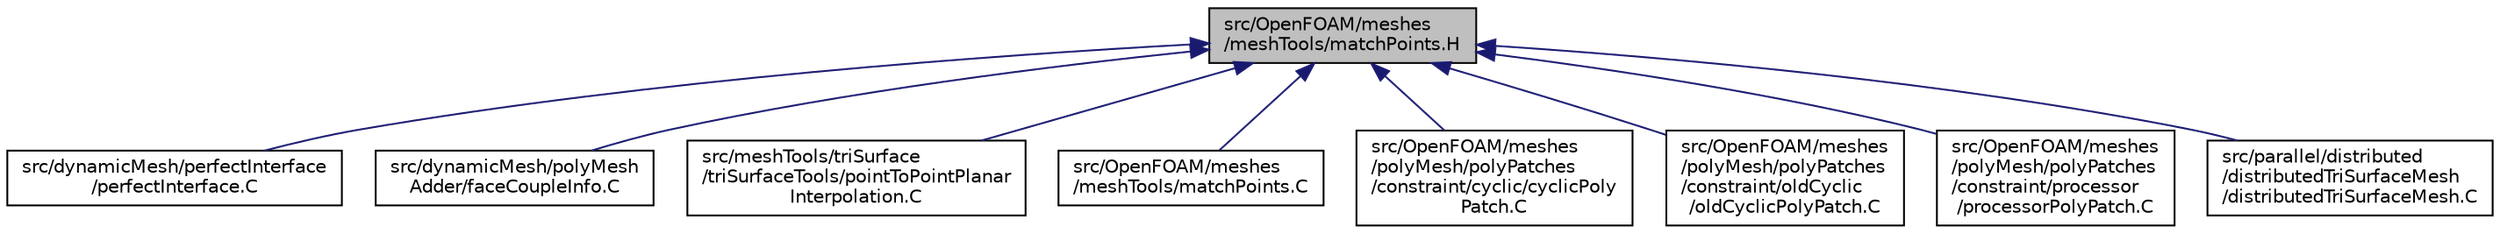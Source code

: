 digraph "src/OpenFOAM/meshes/meshTools/matchPoints.H"
{
  bgcolor="transparent";
  edge [fontname="Helvetica",fontsize="10",labelfontname="Helvetica",labelfontsize="10"];
  node [fontname="Helvetica",fontsize="10",shape=record];
  Node123 [label="src/OpenFOAM/meshes\l/meshTools/matchPoints.H",height=0.2,width=0.4,color="black", fillcolor="grey75", style="filled", fontcolor="black"];
  Node123 -> Node124 [dir="back",color="midnightblue",fontsize="10",style="solid",fontname="Helvetica"];
  Node124 [label="src/dynamicMesh/perfectInterface\l/perfectInterface.C",height=0.2,width=0.4,color="black",URL="$a00644.html",tooltip="Best thing is probably to look at attachDetach which does almost exactly the same but for the geometr..."];
  Node123 -> Node125 [dir="back",color="midnightblue",fontsize="10",style="solid",fontname="Helvetica"];
  Node125 [label="src/dynamicMesh/polyMesh\lAdder/faceCoupleInfo.C",height=0.2,width=0.4,color="black",URL="$a00665.html"];
  Node123 -> Node126 [dir="back",color="midnightblue",fontsize="10",style="solid",fontname="Helvetica"];
  Node126 [label="src/meshTools/triSurface\l/triSurfaceTools/pointToPointPlanar\lInterpolation.C",height=0.2,width=0.4,color="black",URL="$a08945.html"];
  Node123 -> Node127 [dir="back",color="midnightblue",fontsize="10",style="solid",fontname="Helvetica"];
  Node127 [label="src/OpenFOAM/meshes\l/meshTools/matchPoints.C",height=0.2,width=0.4,color="black",URL="$a12137.html"];
  Node123 -> Node128 [dir="back",color="midnightblue",fontsize="10",style="solid",fontname="Helvetica"];
  Node128 [label="src/OpenFOAM/meshes\l/polyMesh/polyPatches\l/constraint/cyclic/cyclicPoly\lPatch.C",height=0.2,width=0.4,color="black",URL="$a12452.html"];
  Node123 -> Node129 [dir="back",color="midnightblue",fontsize="10",style="solid",fontname="Helvetica"];
  Node129 [label="src/OpenFOAM/meshes\l/polyMesh/polyPatches\l/constraint/oldCyclic\l/oldCyclicPolyPatch.C",height=0.2,width=0.4,color="black",URL="$a12476.html"];
  Node123 -> Node130 [dir="back",color="midnightblue",fontsize="10",style="solid",fontname="Helvetica"];
  Node130 [label="src/OpenFOAM/meshes\l/polyMesh/polyPatches\l/constraint/processor\l/processorPolyPatch.C",height=0.2,width=0.4,color="black",URL="$a12482.html"];
  Node123 -> Node131 [dir="back",color="midnightblue",fontsize="10",style="solid",fontname="Helvetica"];
  Node131 [label="src/parallel/distributed\l/distributedTriSurfaceMesh\l/distributedTriSurfaceMesh.C",height=0.2,width=0.4,color="black",URL="$a13946.html"];
}
